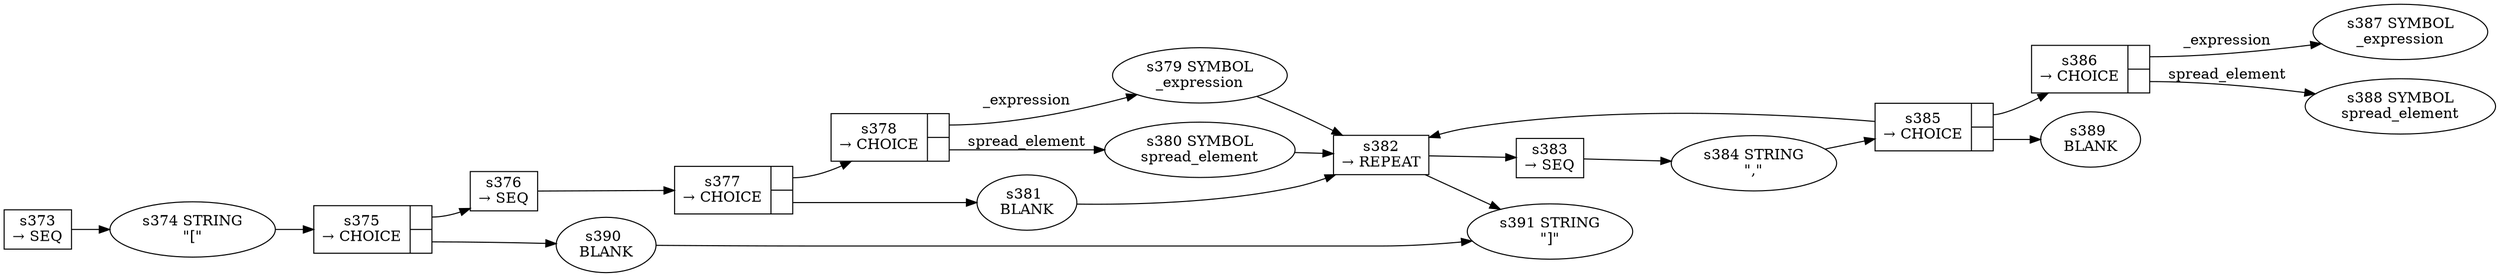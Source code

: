 
  digraph array {
  
    rankdir=LR;
  
    s373 [label="s373\n&rarr; SEQ", shape=record, fixedsize=false, peripheries=1];
  s374 [label="s374 STRING\n\"[\""];
  s373 -> s374 [];
  s375 [label="{s375\n&rarr; CHOICE|{<p0>|<p1>}}", shape=record, fixedsize=false, peripheries=1];
  s376 [label="s376\n&rarr; SEQ", shape=record, fixedsize=false, peripheries=1];
  s377 [label="{s377\n&rarr; CHOICE|{<p0>|<p1>}}", shape=record, fixedsize=false, peripheries=1];
  s378 [label="{s378\n&rarr; CHOICE|{<p0>|<p1>}}", shape=record, fixedsize=false, peripheries=1];
  s379 [label="s379 SYMBOL\n_expression" href="javascript-grammar.json._expression.dot.svg"];
  s378:p0 -> s379 [label="_expression"];
  s380 [label="s380 SYMBOL\nspread_element" href="javascript-grammar.json.spread_element.dot.svg"];
  s378:p1 -> s380 [label="spread_element"];
  s377:p0 -> s378 [label=""];
  s381 [label="s381 \nBLANK"];
  s377:p1 -> s381 [label=""];
  s376 -> s377 [];
  s382 [label="s382\n&rarr; REPEAT", shape=record, fixedsize=false, peripheries=1];
  s383 [label="s383\n&rarr; SEQ", shape=record, fixedsize=false, peripheries=1];
  s384 [label="s384 STRING\n\",\""];
  s383 -> s384 [];
  s385 [label="{s385\n&rarr; CHOICE|{<p0>|<p1>}}", shape=record, fixedsize=false, peripheries=1];
  s386 [label="{s386\n&rarr; CHOICE|{<p0>|<p1>}}", shape=record, fixedsize=false, peripheries=1];
  s387 [label="s387 SYMBOL\n_expression" href="javascript-grammar.json._expression.dot.svg"];
  s386:p0 -> s387 [label="_expression"];
  s388 [label="s388 SYMBOL\nspread_element" href="javascript-grammar.json.spread_element.dot.svg"];
  s386:p1 -> s388 [label="spread_element"];
  s385:p0 -> s386 [label=""];
  s389 [label="s389 \nBLANK"];
  s385:p1 -> s389 [label=""];
  s384 -> s385 [];
  s382 -> s383 [];
  s385 -> s382 [];
  s379 -> s382 [];
  s380 -> s382 [];
  s381 -> s382 [];
  s375:p0 -> s376 [label=""];
  s390 [label="s390 \nBLANK"];
  s375:p1 -> s390 [label=""];
  s374 -> s375 [];
  s391 [label="s391 STRING\n\"]\""];
  s382 -> s391 [];
  s390 -> s391 [];
  
  }
  